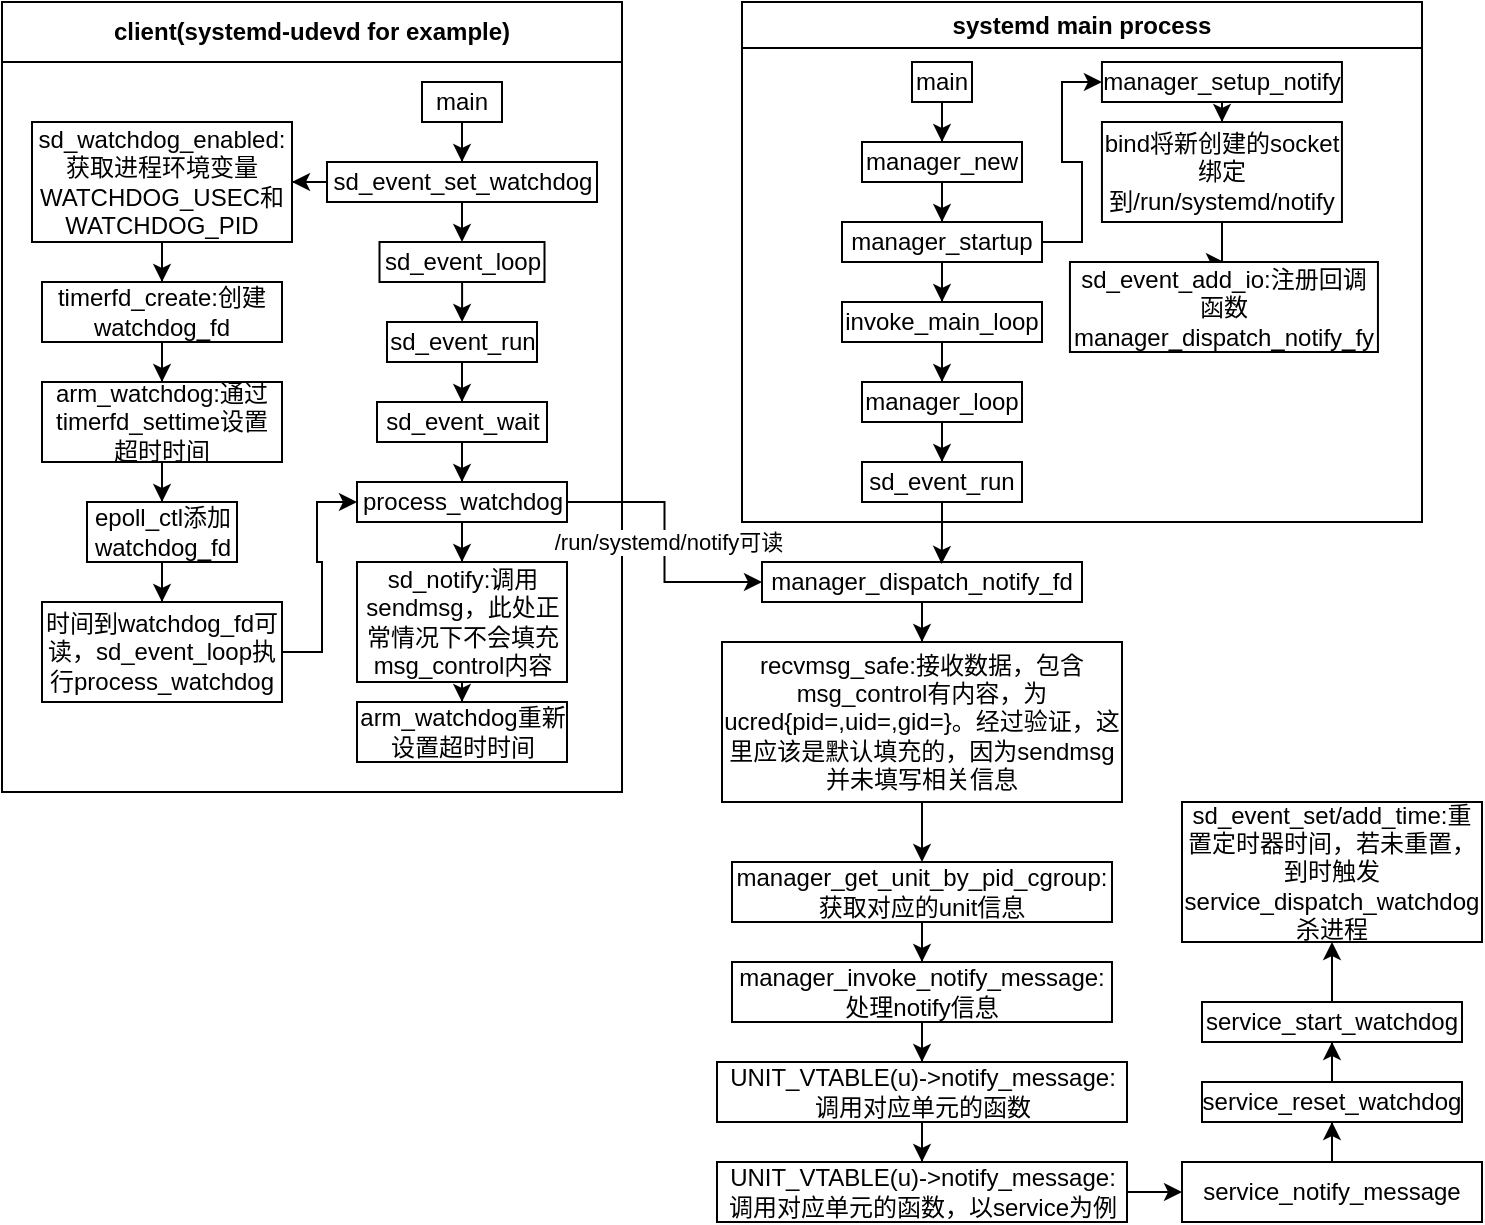 <mxfile version="21.6.8" type="github">
  <diagram name="第 1 页" id="KUgnLA_yUFmAsNm1OWs9">
    <mxGraphModel dx="1149" dy="1832" grid="1" gridSize="10" guides="1" tooltips="1" connect="1" arrows="1" fold="1" page="1" pageScale="1" pageWidth="827" pageHeight="1169" math="0" shadow="0">
      <root>
        <mxCell id="0" />
        <mxCell id="1" parent="0" />
        <mxCell id="ZdcWvNClftRVqB-ObYu6-9" value="systemd main process" style="swimlane;whiteSpace=wrap;html=1;" vertex="1" parent="1">
          <mxGeometry x="450" y="-50" width="340" height="260" as="geometry">
            <mxRectangle x="310" y="-50" width="170" height="30" as="alternateBounds" />
          </mxGeometry>
        </mxCell>
        <mxCell id="ZdcWvNClftRVqB-ObYu6-4" value="main" style="whiteSpace=wrap;html=1;" vertex="1" parent="ZdcWvNClftRVqB-ObYu6-9">
          <mxGeometry x="85" y="30" width="30" height="20" as="geometry" />
        </mxCell>
        <mxCell id="ZdcWvNClftRVqB-ObYu6-10" style="edgeStyle=orthogonalEdgeStyle;rounded=0;orthogonalLoop=1;jettySize=auto;html=1;entryX=0.5;entryY=0;entryDx=0;entryDy=0;" edge="1" parent="ZdcWvNClftRVqB-ObYu6-9" source="ZdcWvNClftRVqB-ObYu6-6" target="ZdcWvNClftRVqB-ObYu6-3">
          <mxGeometry relative="1" as="geometry" />
        </mxCell>
        <mxCell id="ZdcWvNClftRVqB-ObYu6-6" value="manager_new" style="whiteSpace=wrap;html=1;" vertex="1" parent="ZdcWvNClftRVqB-ObYu6-9">
          <mxGeometry x="60" y="70" width="80" height="20" as="geometry" />
        </mxCell>
        <mxCell id="ZdcWvNClftRVqB-ObYu6-8" style="edgeStyle=orthogonalEdgeStyle;rounded=0;orthogonalLoop=1;jettySize=auto;html=1;entryX=0.5;entryY=0;entryDx=0;entryDy=0;" edge="1" parent="ZdcWvNClftRVqB-ObYu6-9" source="ZdcWvNClftRVqB-ObYu6-4" target="ZdcWvNClftRVqB-ObYu6-6">
          <mxGeometry relative="1" as="geometry" />
        </mxCell>
        <mxCell id="ZdcWvNClftRVqB-ObYu6-12" value="" style="edgeStyle=orthogonalEdgeStyle;rounded=0;orthogonalLoop=1;jettySize=auto;html=1;" edge="1" parent="ZdcWvNClftRVqB-ObYu6-9" source="ZdcWvNClftRVqB-ObYu6-3" target="ZdcWvNClftRVqB-ObYu6-11">
          <mxGeometry relative="1" as="geometry" />
        </mxCell>
        <mxCell id="ZdcWvNClftRVqB-ObYu6-25" style="edgeStyle=orthogonalEdgeStyle;rounded=0;orthogonalLoop=1;jettySize=auto;html=1;entryX=0;entryY=0.5;entryDx=0;entryDy=0;" edge="1" parent="ZdcWvNClftRVqB-ObYu6-9" source="ZdcWvNClftRVqB-ObYu6-3" target="ZdcWvNClftRVqB-ObYu6-17">
          <mxGeometry relative="1" as="geometry" />
        </mxCell>
        <mxCell id="ZdcWvNClftRVqB-ObYu6-3" value="manager_startup" style="whiteSpace=wrap;html=1;" vertex="1" parent="ZdcWvNClftRVqB-ObYu6-9">
          <mxGeometry x="50" y="110" width="100" height="20" as="geometry" />
        </mxCell>
        <mxCell id="ZdcWvNClftRVqB-ObYu6-14" value="" style="edgeStyle=orthogonalEdgeStyle;rounded=0;orthogonalLoop=1;jettySize=auto;html=1;" edge="1" parent="ZdcWvNClftRVqB-ObYu6-9" source="ZdcWvNClftRVqB-ObYu6-11" target="ZdcWvNClftRVqB-ObYu6-13">
          <mxGeometry relative="1" as="geometry" />
        </mxCell>
        <mxCell id="ZdcWvNClftRVqB-ObYu6-11" value="invoke_main_loop" style="whiteSpace=wrap;html=1;" vertex="1" parent="ZdcWvNClftRVqB-ObYu6-9">
          <mxGeometry x="50" y="150" width="100" height="20" as="geometry" />
        </mxCell>
        <mxCell id="ZdcWvNClftRVqB-ObYu6-16" value="" style="edgeStyle=orthogonalEdgeStyle;rounded=0;orthogonalLoop=1;jettySize=auto;html=1;" edge="1" parent="ZdcWvNClftRVqB-ObYu6-9" source="ZdcWvNClftRVqB-ObYu6-13" target="ZdcWvNClftRVqB-ObYu6-15">
          <mxGeometry relative="1" as="geometry" />
        </mxCell>
        <mxCell id="ZdcWvNClftRVqB-ObYu6-13" value="manager_loop" style="whiteSpace=wrap;html=1;" vertex="1" parent="ZdcWvNClftRVqB-ObYu6-9">
          <mxGeometry x="60" y="190" width="80" height="20" as="geometry" />
        </mxCell>
        <mxCell id="ZdcWvNClftRVqB-ObYu6-15" value="sd_event_run" style="whiteSpace=wrap;html=1;" vertex="1" parent="ZdcWvNClftRVqB-ObYu6-9">
          <mxGeometry x="60" y="230" width="80" height="20" as="geometry" />
        </mxCell>
        <mxCell id="ZdcWvNClftRVqB-ObYu6-20" value="" style="edgeStyle=orthogonalEdgeStyle;rounded=0;orthogonalLoop=1;jettySize=auto;html=1;" edge="1" parent="ZdcWvNClftRVqB-ObYu6-9" source="ZdcWvNClftRVqB-ObYu6-17" target="ZdcWvNClftRVqB-ObYu6-19">
          <mxGeometry relative="1" as="geometry" />
        </mxCell>
        <mxCell id="ZdcWvNClftRVqB-ObYu6-17" value="manager_setup_notify" style="whiteSpace=wrap;html=1;" vertex="1" parent="ZdcWvNClftRVqB-ObYu6-9">
          <mxGeometry x="179.97" y="30" width="120" height="20" as="geometry" />
        </mxCell>
        <mxCell id="ZdcWvNClftRVqB-ObYu6-23" value="" style="edgeStyle=orthogonalEdgeStyle;rounded=0;orthogonalLoop=1;jettySize=auto;html=1;" edge="1" parent="ZdcWvNClftRVqB-ObYu6-9" source="ZdcWvNClftRVqB-ObYu6-19" target="ZdcWvNClftRVqB-ObYu6-22">
          <mxGeometry relative="1" as="geometry" />
        </mxCell>
        <mxCell id="ZdcWvNClftRVqB-ObYu6-19" value="bind将新创建的socket绑定到/run/systemd/notify" style="whiteSpace=wrap;html=1;" vertex="1" parent="ZdcWvNClftRVqB-ObYu6-9">
          <mxGeometry x="179.97" y="60" width="120" height="50" as="geometry" />
        </mxCell>
        <mxCell id="ZdcWvNClftRVqB-ObYu6-22" value="sd_event_add_io:注册回调函数&lt;br&gt;manager_dispatch_notify_fy" style="whiteSpace=wrap;html=1;" vertex="1" parent="ZdcWvNClftRVqB-ObYu6-9">
          <mxGeometry x="163.97" y="130" width="154" height="45" as="geometry" />
        </mxCell>
        <mxCell id="ZdcWvNClftRVqB-ObYu6-62" value="" style="edgeStyle=orthogonalEdgeStyle;rounded=0;orthogonalLoop=1;jettySize=auto;html=1;" edge="1" parent="1" source="ZdcWvNClftRVqB-ObYu6-2" target="ZdcWvNClftRVqB-ObYu6-61">
          <mxGeometry relative="1" as="geometry" />
        </mxCell>
        <mxCell id="ZdcWvNClftRVqB-ObYu6-2" value="manager_dispatch_notify_fd" style="rounded=0;whiteSpace=wrap;html=1;" vertex="1" parent="1">
          <mxGeometry x="460" y="230" width="160" height="20" as="geometry" />
        </mxCell>
        <mxCell id="ZdcWvNClftRVqB-ObYu6-26" style="edgeStyle=orthogonalEdgeStyle;rounded=0;orthogonalLoop=1;jettySize=auto;html=1;entryX=0.561;entryY=0.048;entryDx=0;entryDy=0;entryPerimeter=0;" edge="1" parent="1" source="ZdcWvNClftRVqB-ObYu6-15" target="ZdcWvNClftRVqB-ObYu6-2">
          <mxGeometry relative="1" as="geometry" />
        </mxCell>
        <mxCell id="ZdcWvNClftRVqB-ObYu6-27" value="client(systemd-udevd for example)" style="swimlane;whiteSpace=wrap;html=1;startSize=30;" vertex="1" parent="1">
          <mxGeometry x="80" y="-50" width="310" height="395" as="geometry">
            <mxRectangle x="100" y="-50" width="240" height="30" as="alternateBounds" />
          </mxGeometry>
        </mxCell>
        <mxCell id="ZdcWvNClftRVqB-ObYu6-45" style="edgeStyle=orthogonalEdgeStyle;rounded=0;orthogonalLoop=1;jettySize=auto;html=1;entryX=0.5;entryY=0;entryDx=0;entryDy=0;" edge="1" parent="ZdcWvNClftRVqB-ObYu6-27" source="ZdcWvNClftRVqB-ObYu6-28" target="ZdcWvNClftRVqB-ObYu6-29">
          <mxGeometry relative="1" as="geometry" />
        </mxCell>
        <mxCell id="ZdcWvNClftRVqB-ObYu6-28" value="main" style="whiteSpace=wrap;html=1;" vertex="1" parent="ZdcWvNClftRVqB-ObYu6-27">
          <mxGeometry x="210" y="40" width="40" height="20" as="geometry" />
        </mxCell>
        <mxCell id="ZdcWvNClftRVqB-ObYu6-35" value="" style="edgeStyle=orthogonalEdgeStyle;rounded=0;orthogonalLoop=1;jettySize=auto;html=1;" edge="1" parent="ZdcWvNClftRVqB-ObYu6-27" source="ZdcWvNClftRVqB-ObYu6-29" target="ZdcWvNClftRVqB-ObYu6-34">
          <mxGeometry relative="1" as="geometry" />
        </mxCell>
        <mxCell id="ZdcWvNClftRVqB-ObYu6-49" value="" style="edgeStyle=orthogonalEdgeStyle;rounded=0;orthogonalLoop=1;jettySize=auto;html=1;" edge="1" parent="ZdcWvNClftRVqB-ObYu6-27" source="ZdcWvNClftRVqB-ObYu6-29" target="ZdcWvNClftRVqB-ObYu6-48">
          <mxGeometry relative="1" as="geometry" />
        </mxCell>
        <mxCell id="ZdcWvNClftRVqB-ObYu6-29" value="sd_event_set_watchdog" style="whiteSpace=wrap;html=1;" vertex="1" parent="ZdcWvNClftRVqB-ObYu6-27">
          <mxGeometry x="162.5" y="80" width="135" height="20" as="geometry" />
        </mxCell>
        <mxCell id="ZdcWvNClftRVqB-ObYu6-37" value="" style="edgeStyle=orthogonalEdgeStyle;rounded=0;orthogonalLoop=1;jettySize=auto;html=1;" edge="1" parent="ZdcWvNClftRVqB-ObYu6-27" source="ZdcWvNClftRVqB-ObYu6-34" target="ZdcWvNClftRVqB-ObYu6-36">
          <mxGeometry relative="1" as="geometry" />
        </mxCell>
        <mxCell id="ZdcWvNClftRVqB-ObYu6-34" value="sd_event_loop" style="whiteSpace=wrap;html=1;" vertex="1" parent="ZdcWvNClftRVqB-ObYu6-27">
          <mxGeometry x="188.75" y="120" width="82.5" height="20" as="geometry" />
        </mxCell>
        <mxCell id="ZdcWvNClftRVqB-ObYu6-39" value="" style="edgeStyle=orthogonalEdgeStyle;rounded=0;orthogonalLoop=1;jettySize=auto;html=1;" edge="1" parent="ZdcWvNClftRVqB-ObYu6-27" source="ZdcWvNClftRVqB-ObYu6-36" target="ZdcWvNClftRVqB-ObYu6-38">
          <mxGeometry relative="1" as="geometry" />
        </mxCell>
        <mxCell id="ZdcWvNClftRVqB-ObYu6-36" value="sd_event_run" style="whiteSpace=wrap;html=1;" vertex="1" parent="ZdcWvNClftRVqB-ObYu6-27">
          <mxGeometry x="192.5" y="160" width="75" height="20" as="geometry" />
        </mxCell>
        <mxCell id="ZdcWvNClftRVqB-ObYu6-41" value="" style="edgeStyle=orthogonalEdgeStyle;rounded=0;orthogonalLoop=1;jettySize=auto;html=1;" edge="1" parent="ZdcWvNClftRVqB-ObYu6-27" source="ZdcWvNClftRVqB-ObYu6-38" target="ZdcWvNClftRVqB-ObYu6-40">
          <mxGeometry relative="1" as="geometry" />
        </mxCell>
        <mxCell id="ZdcWvNClftRVqB-ObYu6-38" value="sd_event_wait" style="whiteSpace=wrap;html=1;" vertex="1" parent="ZdcWvNClftRVqB-ObYu6-27">
          <mxGeometry x="187.5" y="200" width="85" height="20" as="geometry" />
        </mxCell>
        <mxCell id="ZdcWvNClftRVqB-ObYu6-43" value="" style="edgeStyle=orthogonalEdgeStyle;rounded=0;orthogonalLoop=1;jettySize=auto;html=1;" edge="1" parent="ZdcWvNClftRVqB-ObYu6-27" source="ZdcWvNClftRVqB-ObYu6-40" target="ZdcWvNClftRVqB-ObYu6-42">
          <mxGeometry relative="1" as="geometry" />
        </mxCell>
        <mxCell id="ZdcWvNClftRVqB-ObYu6-40" value="process_watchdog" style="whiteSpace=wrap;html=1;" vertex="1" parent="ZdcWvNClftRVqB-ObYu6-27">
          <mxGeometry x="177.5" y="240" width="105" height="20" as="geometry" />
        </mxCell>
        <mxCell id="ZdcWvNClftRVqB-ObYu6-47" value="" style="edgeStyle=orthogonalEdgeStyle;rounded=0;orthogonalLoop=1;jettySize=auto;html=1;" edge="1" parent="ZdcWvNClftRVqB-ObYu6-27" source="ZdcWvNClftRVqB-ObYu6-42" target="ZdcWvNClftRVqB-ObYu6-46">
          <mxGeometry relative="1" as="geometry" />
        </mxCell>
        <mxCell id="ZdcWvNClftRVqB-ObYu6-42" value="sd_notify:调用sendmsg，此处正常情况下不会填充msg_control内容" style="whiteSpace=wrap;html=1;" vertex="1" parent="ZdcWvNClftRVqB-ObYu6-27">
          <mxGeometry x="177.5" y="280" width="105" height="60" as="geometry" />
        </mxCell>
        <mxCell id="ZdcWvNClftRVqB-ObYu6-46" value="arm_watchdog重新设置超时时间" style="whiteSpace=wrap;html=1;" vertex="1" parent="ZdcWvNClftRVqB-ObYu6-27">
          <mxGeometry x="177.5" y="350" width="105" height="30" as="geometry" />
        </mxCell>
        <mxCell id="ZdcWvNClftRVqB-ObYu6-51" value="" style="edgeStyle=orthogonalEdgeStyle;rounded=0;orthogonalLoop=1;jettySize=auto;html=1;" edge="1" parent="ZdcWvNClftRVqB-ObYu6-27" source="ZdcWvNClftRVqB-ObYu6-48" target="ZdcWvNClftRVqB-ObYu6-50">
          <mxGeometry relative="1" as="geometry" />
        </mxCell>
        <mxCell id="ZdcWvNClftRVqB-ObYu6-48" value="sd_watchdog_enabled:获取进程环境变量WATCHDOG_USEC和WATCHDOG_PID" style="whiteSpace=wrap;html=1;" vertex="1" parent="ZdcWvNClftRVqB-ObYu6-27">
          <mxGeometry x="15" y="60" width="130" height="60" as="geometry" />
        </mxCell>
        <mxCell id="ZdcWvNClftRVqB-ObYu6-53" value="" style="edgeStyle=orthogonalEdgeStyle;rounded=0;orthogonalLoop=1;jettySize=auto;html=1;" edge="1" parent="ZdcWvNClftRVqB-ObYu6-27" source="ZdcWvNClftRVqB-ObYu6-50" target="ZdcWvNClftRVqB-ObYu6-52">
          <mxGeometry relative="1" as="geometry" />
        </mxCell>
        <mxCell id="ZdcWvNClftRVqB-ObYu6-50" value="timerfd_create:创建watchdog_fd" style="whiteSpace=wrap;html=1;" vertex="1" parent="ZdcWvNClftRVqB-ObYu6-27">
          <mxGeometry x="20" y="140" width="120" height="30" as="geometry" />
        </mxCell>
        <mxCell id="ZdcWvNClftRVqB-ObYu6-55" value="" style="edgeStyle=orthogonalEdgeStyle;rounded=0;orthogonalLoop=1;jettySize=auto;html=1;" edge="1" parent="ZdcWvNClftRVqB-ObYu6-27" source="ZdcWvNClftRVqB-ObYu6-52" target="ZdcWvNClftRVqB-ObYu6-54">
          <mxGeometry relative="1" as="geometry" />
        </mxCell>
        <mxCell id="ZdcWvNClftRVqB-ObYu6-52" value="arm_watchdog:通过timerfd_settime设置超时时间" style="whiteSpace=wrap;html=1;" vertex="1" parent="ZdcWvNClftRVqB-ObYu6-27">
          <mxGeometry x="20" y="190" width="120" height="40" as="geometry" />
        </mxCell>
        <mxCell id="ZdcWvNClftRVqB-ObYu6-57" value="" style="edgeStyle=orthogonalEdgeStyle;rounded=0;orthogonalLoop=1;jettySize=auto;html=1;" edge="1" parent="ZdcWvNClftRVqB-ObYu6-27" source="ZdcWvNClftRVqB-ObYu6-54" target="ZdcWvNClftRVqB-ObYu6-56">
          <mxGeometry relative="1" as="geometry" />
        </mxCell>
        <mxCell id="ZdcWvNClftRVqB-ObYu6-54" value="epoll_ctl添加watchdog_fd" style="whiteSpace=wrap;html=1;" vertex="1" parent="ZdcWvNClftRVqB-ObYu6-27">
          <mxGeometry x="42.5" y="250" width="75" height="30" as="geometry" />
        </mxCell>
        <mxCell id="ZdcWvNClftRVqB-ObYu6-58" style="edgeStyle=orthogonalEdgeStyle;rounded=0;orthogonalLoop=1;jettySize=auto;html=1;entryX=0;entryY=0.5;entryDx=0;entryDy=0;" edge="1" parent="ZdcWvNClftRVqB-ObYu6-27" source="ZdcWvNClftRVqB-ObYu6-56" target="ZdcWvNClftRVqB-ObYu6-40">
          <mxGeometry relative="1" as="geometry" />
        </mxCell>
        <mxCell id="ZdcWvNClftRVqB-ObYu6-56" value="时间到watchdog_fd可读，sd_event_loop执行process_watchdog" style="whiteSpace=wrap;html=1;" vertex="1" parent="ZdcWvNClftRVqB-ObYu6-27">
          <mxGeometry x="20" y="300" width="120" height="50" as="geometry" />
        </mxCell>
        <mxCell id="ZdcWvNClftRVqB-ObYu6-59" style="edgeStyle=orthogonalEdgeStyle;rounded=0;orthogonalLoop=1;jettySize=auto;html=1;entryX=0;entryY=0.5;entryDx=0;entryDy=0;" edge="1" parent="1" source="ZdcWvNClftRVqB-ObYu6-40" target="ZdcWvNClftRVqB-ObYu6-2">
          <mxGeometry relative="1" as="geometry" />
        </mxCell>
        <mxCell id="ZdcWvNClftRVqB-ObYu6-60" value="/run/systemd/notify可读" style="edgeLabel;html=1;align=center;verticalAlign=middle;resizable=0;points=[];" vertex="1" connectable="0" parent="ZdcWvNClftRVqB-ObYu6-59">
          <mxGeometry x="-0.013" y="1" relative="1" as="geometry">
            <mxPoint as="offset" />
          </mxGeometry>
        </mxCell>
        <mxCell id="ZdcWvNClftRVqB-ObYu6-64" value="" style="edgeStyle=orthogonalEdgeStyle;rounded=0;orthogonalLoop=1;jettySize=auto;html=1;" edge="1" parent="1" source="ZdcWvNClftRVqB-ObYu6-61" target="ZdcWvNClftRVqB-ObYu6-63">
          <mxGeometry relative="1" as="geometry" />
        </mxCell>
        <mxCell id="ZdcWvNClftRVqB-ObYu6-61" value="recvmsg_safe:接收数据，包含msg_control有内容，为ucred{pid=,uid=,gid=}。经过验证，这里应该是默认填充的，因为sendmsg并未填写相关信息" style="rounded=0;whiteSpace=wrap;html=1;" vertex="1" parent="1">
          <mxGeometry x="440" y="270" width="200" height="80" as="geometry" />
        </mxCell>
        <mxCell id="ZdcWvNClftRVqB-ObYu6-66" value="" style="edgeStyle=orthogonalEdgeStyle;rounded=0;orthogonalLoop=1;jettySize=auto;html=1;" edge="1" parent="1" source="ZdcWvNClftRVqB-ObYu6-63" target="ZdcWvNClftRVqB-ObYu6-65">
          <mxGeometry relative="1" as="geometry" />
        </mxCell>
        <mxCell id="ZdcWvNClftRVqB-ObYu6-63" value="manager_get_unit_by_pid_cgroup:获取对应的unit信息" style="rounded=0;whiteSpace=wrap;html=1;" vertex="1" parent="1">
          <mxGeometry x="445" y="380" width="190" height="30" as="geometry" />
        </mxCell>
        <mxCell id="ZdcWvNClftRVqB-ObYu6-68" value="" style="edgeStyle=orthogonalEdgeStyle;rounded=0;orthogonalLoop=1;jettySize=auto;html=1;" edge="1" parent="1" source="ZdcWvNClftRVqB-ObYu6-65" target="ZdcWvNClftRVqB-ObYu6-67">
          <mxGeometry relative="1" as="geometry" />
        </mxCell>
        <mxCell id="ZdcWvNClftRVqB-ObYu6-65" value="manager_invoke_notify_message:处理notify信息" style="rounded=0;whiteSpace=wrap;html=1;" vertex="1" parent="1">
          <mxGeometry x="445" y="430" width="190" height="30" as="geometry" />
        </mxCell>
        <mxCell id="ZdcWvNClftRVqB-ObYu6-70" value="" style="edgeStyle=orthogonalEdgeStyle;rounded=0;orthogonalLoop=1;jettySize=auto;html=1;" edge="1" parent="1" source="ZdcWvNClftRVqB-ObYu6-67" target="ZdcWvNClftRVqB-ObYu6-69">
          <mxGeometry relative="1" as="geometry" />
        </mxCell>
        <mxCell id="ZdcWvNClftRVqB-ObYu6-67" value="UNIT_VTABLE(u)-&amp;gt;notify_message:调用对应单元的函数" style="rounded=0;whiteSpace=wrap;html=1;" vertex="1" parent="1">
          <mxGeometry x="437.5" y="480" width="205" height="30" as="geometry" />
        </mxCell>
        <mxCell id="ZdcWvNClftRVqB-ObYu6-73" value="" style="edgeStyle=orthogonalEdgeStyle;rounded=0;orthogonalLoop=1;jettySize=auto;html=1;" edge="1" parent="1" source="ZdcWvNClftRVqB-ObYu6-69" target="ZdcWvNClftRVqB-ObYu6-72">
          <mxGeometry relative="1" as="geometry" />
        </mxCell>
        <mxCell id="ZdcWvNClftRVqB-ObYu6-69" value="UNIT_VTABLE(u)-&amp;gt;notify_message:调用对应单元的函数，以service为例" style="rounded=0;whiteSpace=wrap;html=1;" vertex="1" parent="1">
          <mxGeometry x="437.5" y="530" width="205" height="30" as="geometry" />
        </mxCell>
        <mxCell id="ZdcWvNClftRVqB-ObYu6-75" value="" style="edgeStyle=orthogonalEdgeStyle;rounded=0;orthogonalLoop=1;jettySize=auto;html=1;" edge="1" parent="1" source="ZdcWvNClftRVqB-ObYu6-72" target="ZdcWvNClftRVqB-ObYu6-74">
          <mxGeometry relative="1" as="geometry" />
        </mxCell>
        <mxCell id="ZdcWvNClftRVqB-ObYu6-72" value="service_notify_message" style="rounded=0;whiteSpace=wrap;html=1;" vertex="1" parent="1">
          <mxGeometry x="670" y="530" width="150" height="30" as="geometry" />
        </mxCell>
        <mxCell id="ZdcWvNClftRVqB-ObYu6-77" value="" style="edgeStyle=orthogonalEdgeStyle;rounded=0;orthogonalLoop=1;jettySize=auto;html=1;" edge="1" parent="1" source="ZdcWvNClftRVqB-ObYu6-74" target="ZdcWvNClftRVqB-ObYu6-76">
          <mxGeometry relative="1" as="geometry" />
        </mxCell>
        <mxCell id="ZdcWvNClftRVqB-ObYu6-74" value="service_reset_watchdog" style="rounded=0;whiteSpace=wrap;html=1;" vertex="1" parent="1">
          <mxGeometry x="680" y="490" width="130" height="20" as="geometry" />
        </mxCell>
        <mxCell id="ZdcWvNClftRVqB-ObYu6-81" style="edgeStyle=orthogonalEdgeStyle;rounded=0;orthogonalLoop=1;jettySize=auto;html=1;entryX=0.5;entryY=1;entryDx=0;entryDy=0;" edge="1" parent="1" source="ZdcWvNClftRVqB-ObYu6-76" target="ZdcWvNClftRVqB-ObYu6-78">
          <mxGeometry relative="1" as="geometry" />
        </mxCell>
        <mxCell id="ZdcWvNClftRVqB-ObYu6-76" value="service_start_watchdog" style="rounded=0;whiteSpace=wrap;html=1;" vertex="1" parent="1">
          <mxGeometry x="680" y="450" width="130" height="20" as="geometry" />
        </mxCell>
        <mxCell id="ZdcWvNClftRVqB-ObYu6-78" value="sd_event_set/add_time:重置定时器时间，若未重置，到时触发service_dispatch_watchdog 杀进程" style="whiteSpace=wrap;html=1;rounded=0;" vertex="1" parent="1">
          <mxGeometry x="670" y="350" width="150" height="70" as="geometry" />
        </mxCell>
      </root>
    </mxGraphModel>
  </diagram>
</mxfile>
